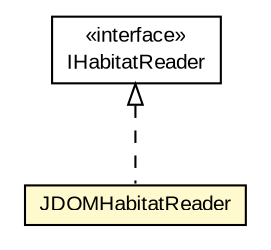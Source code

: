 #!/usr/local/bin/dot
#
# Class diagram 
# Generated by UMLGraph version R5_6-24-gf6e263 (http://www.umlgraph.org/)
#

digraph G {
	edge [fontname="arial",fontsize=10,labelfontname="arial",labelfontsize=10];
	node [fontname="arial",fontsize=10,shape=plaintext];
	nodesep=0.25;
	ranksep=0.5;
	// edu.arizona.biosemantics.semanticmarkup.markupelement.habitat.io.IHabitatReader
	c93508 [label=<<table title="edu.arizona.biosemantics.semanticmarkup.markupelement.habitat.io.IHabitatReader" border="0" cellborder="1" cellspacing="0" cellpadding="2" port="p" href="../IHabitatReader.html">
		<tr><td><table border="0" cellspacing="0" cellpadding="1">
<tr><td align="center" balign="center"> &#171;interface&#187; </td></tr>
<tr><td align="center" balign="center"> IHabitatReader </td></tr>
		</table></td></tr>
		</table>>, URL="../IHabitatReader.html", fontname="arial", fontcolor="black", fontsize=10.0];
	// edu.arizona.biosemantics.semanticmarkup.markupelement.habitat.io.lib.JDOMHabitatReader
	c93510 [label=<<table title="edu.arizona.biosemantics.semanticmarkup.markupelement.habitat.io.lib.JDOMHabitatReader" border="0" cellborder="1" cellspacing="0" cellpadding="2" port="p" bgcolor="lemonChiffon" href="./JDOMHabitatReader.html">
		<tr><td><table border="0" cellspacing="0" cellpadding="1">
<tr><td align="center" balign="center"> JDOMHabitatReader </td></tr>
		</table></td></tr>
		</table>>, URL="./JDOMHabitatReader.html", fontname="arial", fontcolor="black", fontsize=10.0];
	//edu.arizona.biosemantics.semanticmarkup.markupelement.habitat.io.lib.JDOMHabitatReader implements edu.arizona.biosemantics.semanticmarkup.markupelement.habitat.io.IHabitatReader
	c93508:p -> c93510:p [dir=back,arrowtail=empty,style=dashed];
}


